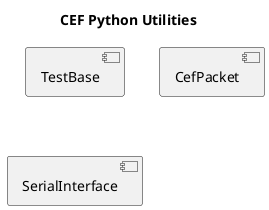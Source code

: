 @startuml
title CEF Python Utilities 

component TestBase
component CefPacket
component SerialInterface




@enduml